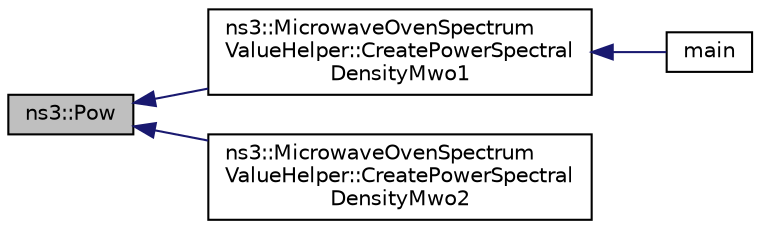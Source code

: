 digraph "ns3::Pow"
{
  edge [fontname="Helvetica",fontsize="10",labelfontname="Helvetica",labelfontsize="10"];
  node [fontname="Helvetica",fontsize="10",shape=record];
  rankdir="LR";
  Node1 [label="ns3::Pow",height=0.2,width=0.4,color="black", fillcolor="grey75", style="filled", fontcolor="black"];
  Node1 -> Node2 [dir="back",color="midnightblue",fontsize="10",style="solid"];
  Node2 [label="ns3::MicrowaveOvenSpectrum\lValueHelper::CreatePowerSpectral\lDensityMwo1",height=0.2,width=0.4,color="black", fillcolor="white", style="filled",URL="$db/d4a/classns3_1_1MicrowaveOvenSpectrumValueHelper.html#a5cba522060597c3e7855e72cea0de4b3"];
  Node2 -> Node3 [dir="back",color="midnightblue",fontsize="10",style="solid"];
  Node3 [label="main",height=0.2,width=0.4,color="black", fillcolor="white", style="filled",URL="$d6/dd6/adhoc-aloha-ideal-phy-with-microwave-oven_8cc.html#a3c04138a5bfe5d72780bb7e82a18e627"];
  Node1 -> Node4 [dir="back",color="midnightblue",fontsize="10",style="solid"];
  Node4 [label="ns3::MicrowaveOvenSpectrum\lValueHelper::CreatePowerSpectral\lDensityMwo2",height=0.2,width=0.4,color="black", fillcolor="white", style="filled",URL="$db/d4a/classns3_1_1MicrowaveOvenSpectrumValueHelper.html#a9debacfad323aa91cc8802bd244329df"];
}
